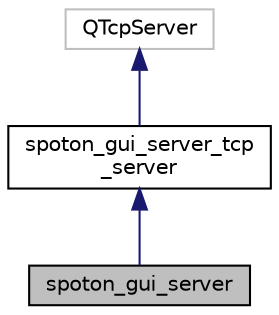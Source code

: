 digraph "spoton_gui_server"
{
  edge [fontname="Helvetica",fontsize="10",labelfontname="Helvetica",labelfontsize="10"];
  node [fontname="Helvetica",fontsize="10",shape=record];
  Node3 [label="spoton_gui_server",height=0.2,width=0.4,color="black", fillcolor="grey75", style="filled", fontcolor="black"];
  Node4 -> Node3 [dir="back",color="midnightblue",fontsize="10",style="solid",fontname="Helvetica"];
  Node4 [label="spoton_gui_server_tcp\l_server",height=0.2,width=0.4,color="black", fillcolor="white", style="filled",URL="$classspoton__gui__server__tcp__server.html"];
  Node5 -> Node4 [dir="back",color="midnightblue",fontsize="10",style="solid",fontname="Helvetica"];
  Node5 [label="QTcpServer",height=0.2,width=0.4,color="grey75", fillcolor="white", style="filled"];
}
